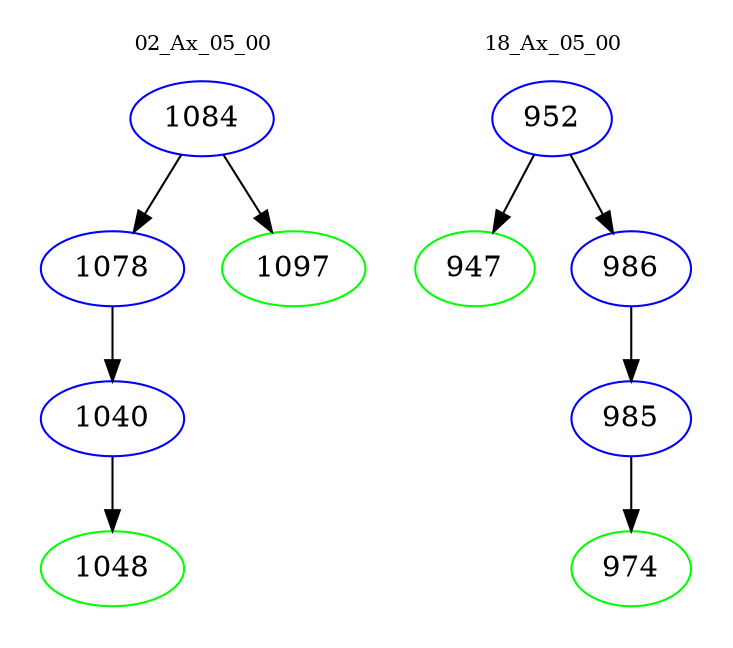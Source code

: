 digraph{
subgraph cluster_0 {
color = white
label = "02_Ax_05_00";
fontsize=10;
T0_1084 [label="1084", color="blue"]
T0_1084 -> T0_1078 [color="black"]
T0_1078 [label="1078", color="blue"]
T0_1078 -> T0_1040 [color="black"]
T0_1040 [label="1040", color="blue"]
T0_1040 -> T0_1048 [color="black"]
T0_1048 [label="1048", color="green"]
T0_1084 -> T0_1097 [color="black"]
T0_1097 [label="1097", color="green"]
}
subgraph cluster_1 {
color = white
label = "18_Ax_05_00";
fontsize=10;
T1_952 [label="952", color="blue"]
T1_952 -> T1_947 [color="black"]
T1_947 [label="947", color="green"]
T1_952 -> T1_986 [color="black"]
T1_986 [label="986", color="blue"]
T1_986 -> T1_985 [color="black"]
T1_985 [label="985", color="blue"]
T1_985 -> T1_974 [color="black"]
T1_974 [label="974", color="green"]
}
}
